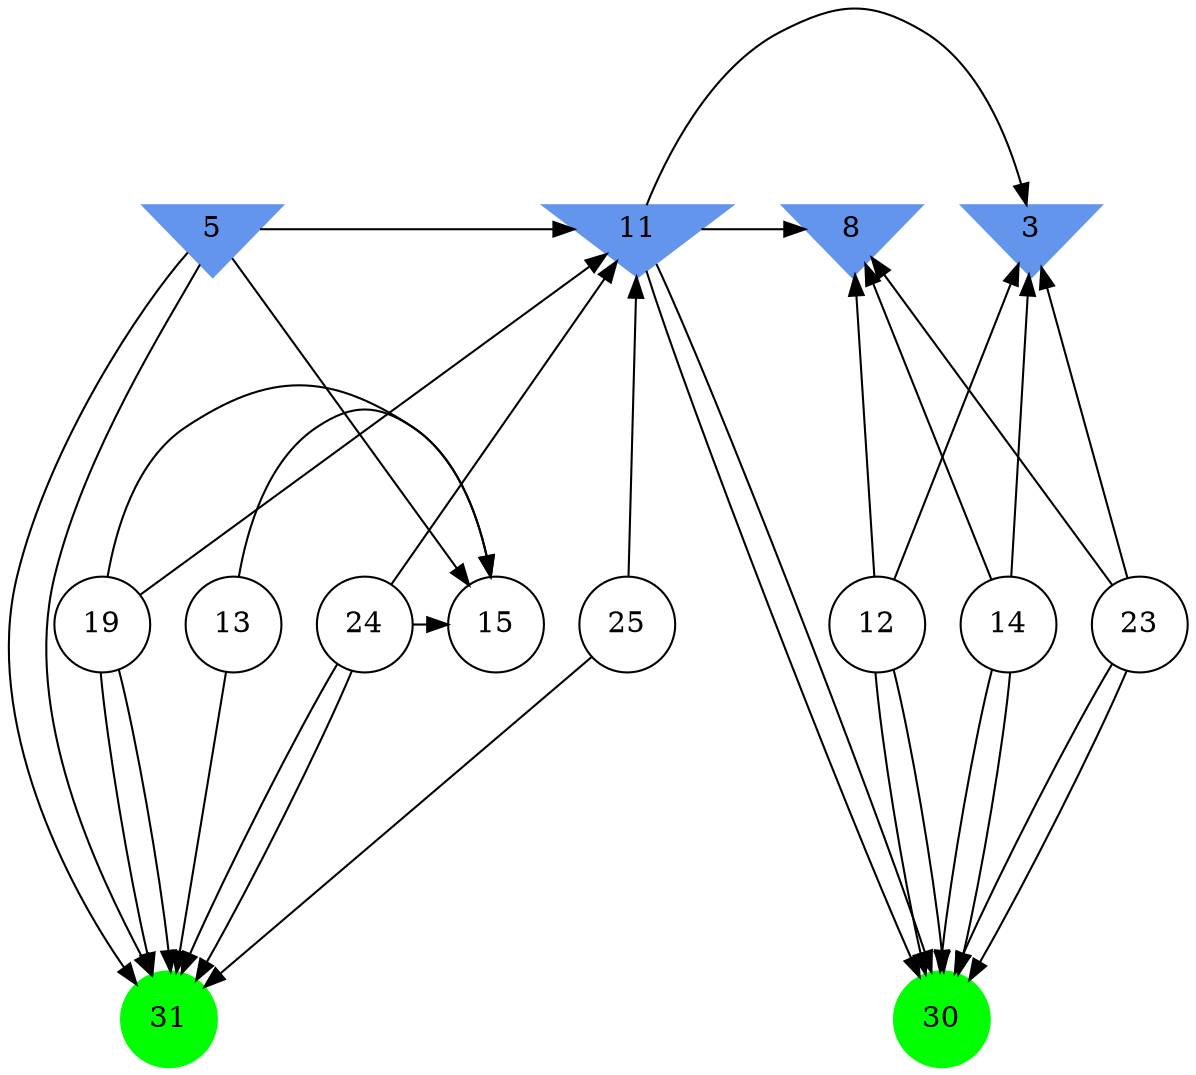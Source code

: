 digraph brain {
	ranksep=2.0;
	3 [shape=invtriangle,style=filled,color=cornflowerblue];
	5 [shape=invtriangle,style=filled,color=cornflowerblue];
	8 [shape=invtriangle,style=filled,color=cornflowerblue];
	11 [shape=invtriangle,style=filled,color=cornflowerblue];
	12 [shape=circle,color=black];
	13 [shape=circle,color=black];
	14 [shape=circle,color=black];
	15 [shape=circle,color=black];
	19 [shape=circle,color=black];
	23 [shape=circle,color=black];
	24 [shape=circle,color=black];
	25 [shape=circle,color=black];
	30 [shape=circle,style=filled,color=green];
	31 [shape=circle,style=filled,color=green];
	12	->	3;
	12	->	8;
	12	->	30;
	12	->	30;
	23	->	3;
	23	->	8;
	23	->	30;
	23	->	30;
	14	->	3;
	14	->	8;
	14	->	30;
	14	->	30;
	11	->	3;
	11	->	8;
	11	->	30;
	11	->	30;
	5	->	11;
	5	->	31;
	24	->	11;
	24	->	31;
	19	->	11;
	19	->	31;
	25	->	11;
	25	->	31;
	5	->	15;
	5	->	31;
	24	->	15;
	24	->	31;
	13	->	15;
	13	->	31;
	19	->	15;
	19	->	31;
	{ rank=same; 3; 5; 8; 11; }
	{ rank=same; 12; 13; 14; 15; 19; 23; 24; 25; }
	{ rank=same; 30; 31; }
}
